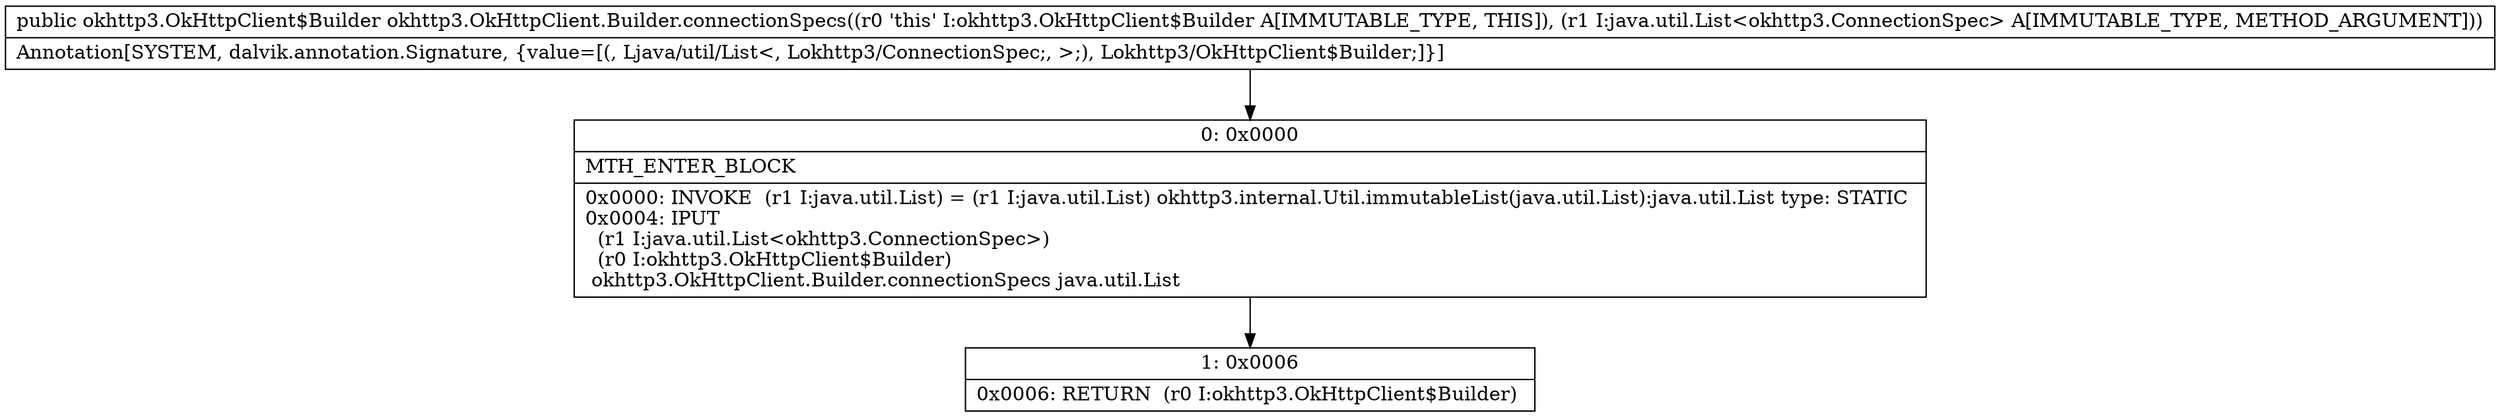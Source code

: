 digraph "CFG forokhttp3.OkHttpClient.Builder.connectionSpecs(Ljava\/util\/List;)Lokhttp3\/OkHttpClient$Builder;" {
Node_0 [shape=record,label="{0\:\ 0x0000|MTH_ENTER_BLOCK\l|0x0000: INVOKE  (r1 I:java.util.List) = (r1 I:java.util.List) okhttp3.internal.Util.immutableList(java.util.List):java.util.List type: STATIC \l0x0004: IPUT  \l  (r1 I:java.util.List\<okhttp3.ConnectionSpec\>)\l  (r0 I:okhttp3.OkHttpClient$Builder)\l okhttp3.OkHttpClient.Builder.connectionSpecs java.util.List \l}"];
Node_1 [shape=record,label="{1\:\ 0x0006|0x0006: RETURN  (r0 I:okhttp3.OkHttpClient$Builder) \l}"];
MethodNode[shape=record,label="{public okhttp3.OkHttpClient$Builder okhttp3.OkHttpClient.Builder.connectionSpecs((r0 'this' I:okhttp3.OkHttpClient$Builder A[IMMUTABLE_TYPE, THIS]), (r1 I:java.util.List\<okhttp3.ConnectionSpec\> A[IMMUTABLE_TYPE, METHOD_ARGUMENT]))  | Annotation[SYSTEM, dalvik.annotation.Signature, \{value=[(, Ljava\/util\/List\<, Lokhttp3\/ConnectionSpec;, \>;), Lokhttp3\/OkHttpClient$Builder;]\}]\l}"];
MethodNode -> Node_0;
Node_0 -> Node_1;
}

